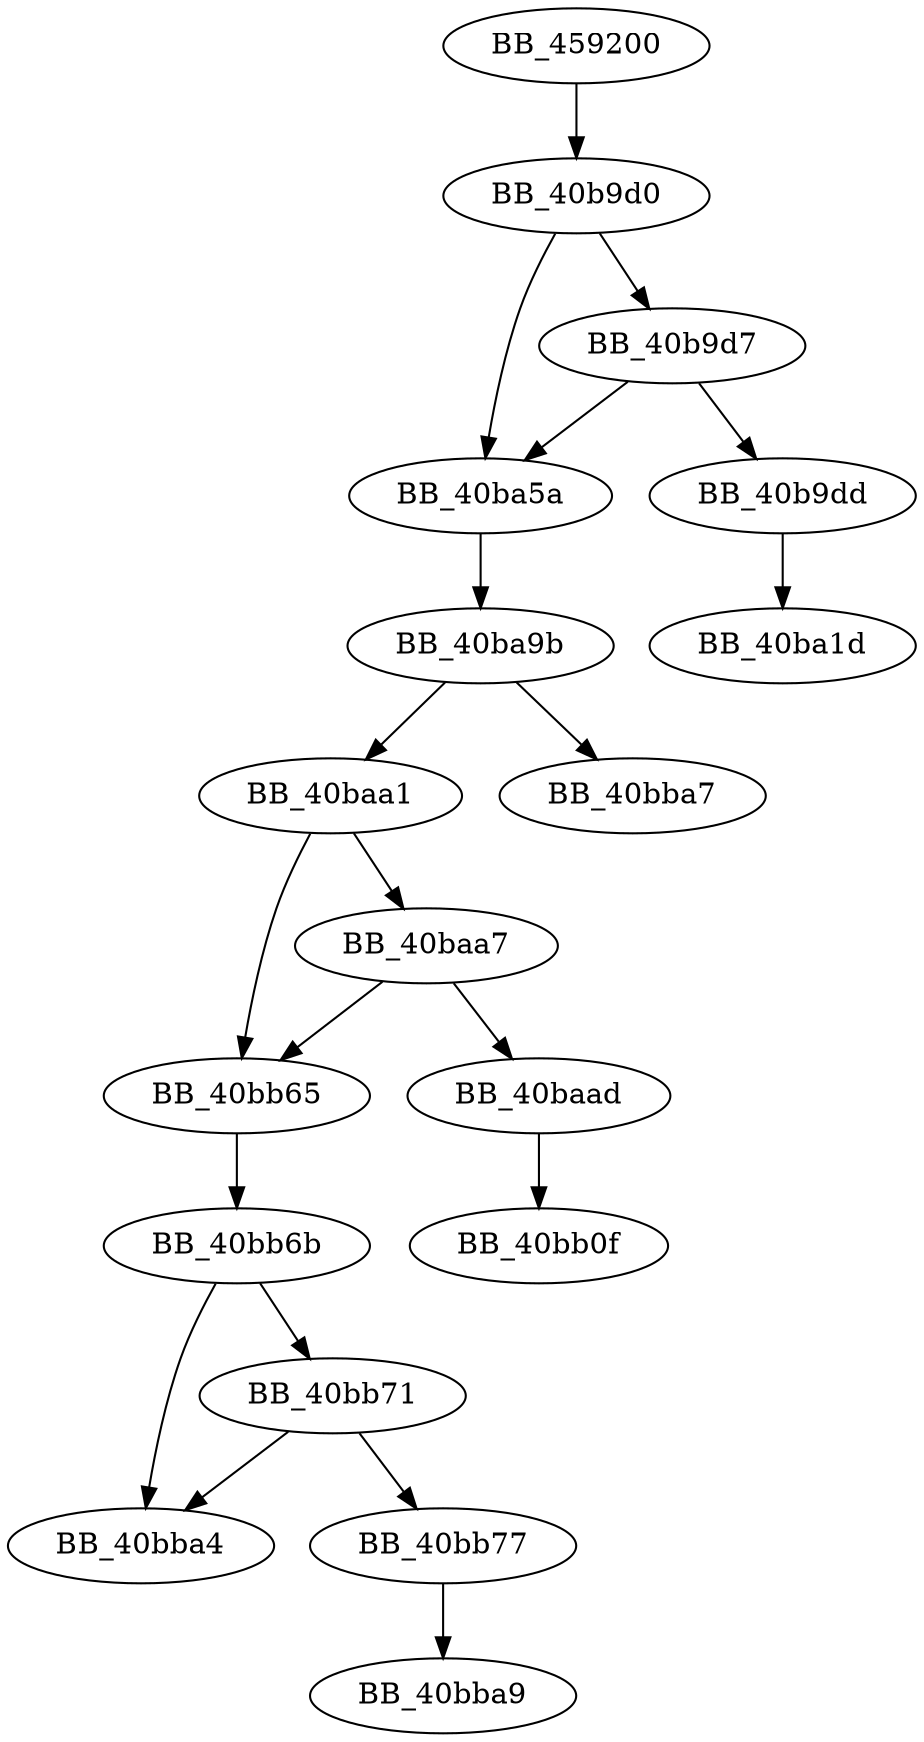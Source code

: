 DiGraph sub_459200{
BB_40b9d0->BB_40b9d7
BB_40b9d0->BB_40ba5a
BB_40b9d7->BB_40b9dd
BB_40b9d7->BB_40ba5a
BB_40b9dd->BB_40ba1d
BB_40ba5a->BB_40ba9b
BB_40ba9b->BB_40baa1
BB_40ba9b->BB_40bba7
BB_40baa1->BB_40baa7
BB_40baa1->BB_40bb65
BB_40baa7->BB_40baad
BB_40baa7->BB_40bb65
BB_40baad->BB_40bb0f
BB_40bb65->BB_40bb6b
BB_40bb6b->BB_40bb71
BB_40bb6b->BB_40bba4
BB_40bb71->BB_40bb77
BB_40bb71->BB_40bba4
BB_40bb77->BB_40bba9
BB_459200->BB_40b9d0
}
